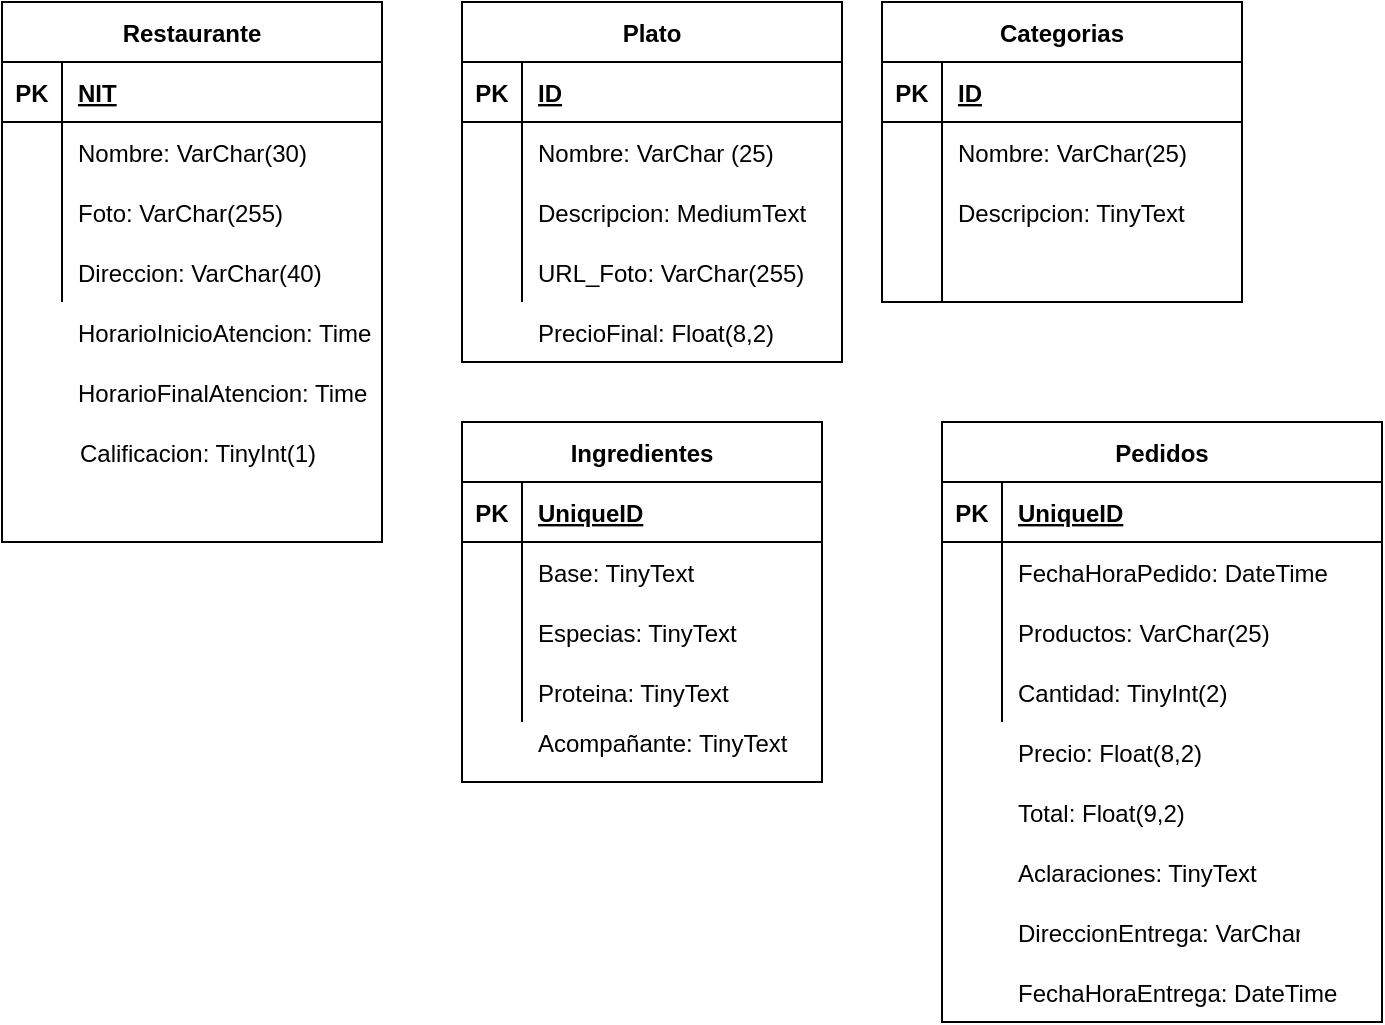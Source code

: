 <mxfile version="17.0.0" type="device"><diagram id="cMsAkslyMhFQ_AmRZyN1" name="Page-1"><mxGraphModel dx="593" dy="383" grid="1" gridSize="10" guides="1" tooltips="1" connect="1" arrows="1" fold="1" page="1" pageScale="1" pageWidth="827" pageHeight="1169" math="0" shadow="0"><root><mxCell id="0"/><mxCell id="1" parent="0"/><mxCell id="NtV9yOvDJPRlk4vsXN9Z-1" value="Restaurante" style="shape=table;startSize=30;container=1;collapsible=1;childLayout=tableLayout;fixedRows=1;rowLines=0;fontStyle=1;align=center;resizeLast=1;" vertex="1" parent="1"><mxGeometry x="10" y="200" width="190" height="270" as="geometry"/></mxCell><mxCell id="NtV9yOvDJPRlk4vsXN9Z-2" value="" style="shape=tableRow;horizontal=0;startSize=0;swimlaneHead=0;swimlaneBody=0;fillColor=none;collapsible=0;dropTarget=0;points=[[0,0.5],[1,0.5]];portConstraint=eastwest;top=0;left=0;right=0;bottom=1;" vertex="1" parent="NtV9yOvDJPRlk4vsXN9Z-1"><mxGeometry y="30" width="190" height="30" as="geometry"/></mxCell><mxCell id="NtV9yOvDJPRlk4vsXN9Z-3" value="PK" style="shape=partialRectangle;connectable=0;fillColor=none;top=0;left=0;bottom=0;right=0;fontStyle=1;overflow=hidden;" vertex="1" parent="NtV9yOvDJPRlk4vsXN9Z-2"><mxGeometry width="30" height="30" as="geometry"><mxRectangle width="30" height="30" as="alternateBounds"/></mxGeometry></mxCell><mxCell id="NtV9yOvDJPRlk4vsXN9Z-4" value="NIT" style="shape=partialRectangle;connectable=0;fillColor=none;top=0;left=0;bottom=0;right=0;align=left;spacingLeft=6;fontStyle=5;overflow=hidden;" vertex="1" parent="NtV9yOvDJPRlk4vsXN9Z-2"><mxGeometry x="30" width="160" height="30" as="geometry"><mxRectangle width="160" height="30" as="alternateBounds"/></mxGeometry></mxCell><mxCell id="NtV9yOvDJPRlk4vsXN9Z-5" value="" style="shape=tableRow;horizontal=0;startSize=0;swimlaneHead=0;swimlaneBody=0;fillColor=none;collapsible=0;dropTarget=0;points=[[0,0.5],[1,0.5]];portConstraint=eastwest;top=0;left=0;right=0;bottom=0;" vertex="1" parent="NtV9yOvDJPRlk4vsXN9Z-1"><mxGeometry y="60" width="190" height="30" as="geometry"/></mxCell><mxCell id="NtV9yOvDJPRlk4vsXN9Z-6" value="" style="shape=partialRectangle;connectable=0;fillColor=none;top=0;left=0;bottom=0;right=0;editable=1;overflow=hidden;" vertex="1" parent="NtV9yOvDJPRlk4vsXN9Z-5"><mxGeometry width="30" height="30" as="geometry"><mxRectangle width="30" height="30" as="alternateBounds"/></mxGeometry></mxCell><mxCell id="NtV9yOvDJPRlk4vsXN9Z-7" value="Nombre: VarChar(30)" style="shape=partialRectangle;connectable=0;fillColor=none;top=0;left=0;bottom=0;right=0;align=left;spacingLeft=6;overflow=hidden;" vertex="1" parent="NtV9yOvDJPRlk4vsXN9Z-5"><mxGeometry x="30" width="160" height="30" as="geometry"><mxRectangle width="160" height="30" as="alternateBounds"/></mxGeometry></mxCell><mxCell id="NtV9yOvDJPRlk4vsXN9Z-8" value="" style="shape=tableRow;horizontal=0;startSize=0;swimlaneHead=0;swimlaneBody=0;fillColor=none;collapsible=0;dropTarget=0;points=[[0,0.5],[1,0.5]];portConstraint=eastwest;top=0;left=0;right=0;bottom=0;" vertex="1" parent="NtV9yOvDJPRlk4vsXN9Z-1"><mxGeometry y="90" width="190" height="30" as="geometry"/></mxCell><mxCell id="NtV9yOvDJPRlk4vsXN9Z-9" value="" style="shape=partialRectangle;connectable=0;fillColor=none;top=0;left=0;bottom=0;right=0;editable=1;overflow=hidden;" vertex="1" parent="NtV9yOvDJPRlk4vsXN9Z-8"><mxGeometry width="30" height="30" as="geometry"><mxRectangle width="30" height="30" as="alternateBounds"/></mxGeometry></mxCell><mxCell id="NtV9yOvDJPRlk4vsXN9Z-10" value="Foto: VarChar(255)" style="shape=partialRectangle;connectable=0;fillColor=none;top=0;left=0;bottom=0;right=0;align=left;spacingLeft=6;overflow=hidden;" vertex="1" parent="NtV9yOvDJPRlk4vsXN9Z-8"><mxGeometry x="30" width="160" height="30" as="geometry"><mxRectangle width="160" height="30" as="alternateBounds"/></mxGeometry></mxCell><mxCell id="NtV9yOvDJPRlk4vsXN9Z-11" value="" style="shape=tableRow;horizontal=0;startSize=0;swimlaneHead=0;swimlaneBody=0;fillColor=none;collapsible=0;dropTarget=0;points=[[0,0.5],[1,0.5]];portConstraint=eastwest;top=0;left=0;right=0;bottom=0;" vertex="1" parent="NtV9yOvDJPRlk4vsXN9Z-1"><mxGeometry y="120" width="190" height="30" as="geometry"/></mxCell><mxCell id="NtV9yOvDJPRlk4vsXN9Z-12" value="" style="shape=partialRectangle;connectable=0;fillColor=none;top=0;left=0;bottom=0;right=0;editable=1;overflow=hidden;" vertex="1" parent="NtV9yOvDJPRlk4vsXN9Z-11"><mxGeometry width="30" height="30" as="geometry"><mxRectangle width="30" height="30" as="alternateBounds"/></mxGeometry></mxCell><mxCell id="NtV9yOvDJPRlk4vsXN9Z-13" value="Direccion: VarChar(40)" style="shape=partialRectangle;connectable=0;fillColor=none;top=0;left=0;bottom=0;right=0;align=left;spacingLeft=6;overflow=hidden;" vertex="1" parent="NtV9yOvDJPRlk4vsXN9Z-11"><mxGeometry x="30" width="160" height="30" as="geometry"><mxRectangle width="160" height="30" as="alternateBounds"/></mxGeometry></mxCell><mxCell id="NtV9yOvDJPRlk4vsXN9Z-14" value="HorarioInicioAtencion: Time" style="shape=partialRectangle;connectable=0;fillColor=none;top=0;left=0;bottom=0;right=0;align=left;spacingLeft=6;overflow=hidden;" vertex="1" parent="1"><mxGeometry x="40" y="350" width="160" height="30" as="geometry"><mxRectangle width="150" height="30" as="alternateBounds"/></mxGeometry></mxCell><mxCell id="NtV9yOvDJPRlk4vsXN9Z-15" value="Calificacion: TinyInt(1)" style="shape=partialRectangle;connectable=0;fillColor=none;top=0;left=0;bottom=0;right=0;align=left;spacingLeft=6;overflow=hidden;" vertex="1" parent="1"><mxGeometry x="41" y="410" width="150" height="30" as="geometry"><mxRectangle width="150" height="30" as="alternateBounds"/></mxGeometry></mxCell><mxCell id="NtV9yOvDJPRlk4vsXN9Z-16" value="HorarioFinalAtencion: Time" style="shape=partialRectangle;connectable=0;fillColor=none;top=0;left=0;bottom=0;right=0;align=left;spacingLeft=6;overflow=hidden;" vertex="1" parent="1"><mxGeometry x="40" y="380" width="160" height="30" as="geometry"><mxRectangle width="150" height="30" as="alternateBounds"/></mxGeometry></mxCell><mxCell id="NtV9yOvDJPRlk4vsXN9Z-17" value="Plato" style="shape=table;startSize=30;container=1;collapsible=1;childLayout=tableLayout;fixedRows=1;rowLines=0;fontStyle=1;align=center;resizeLast=1;" vertex="1" parent="1"><mxGeometry x="240" y="200" width="190" height="180" as="geometry"/></mxCell><mxCell id="NtV9yOvDJPRlk4vsXN9Z-18" value="" style="shape=tableRow;horizontal=0;startSize=0;swimlaneHead=0;swimlaneBody=0;fillColor=none;collapsible=0;dropTarget=0;points=[[0,0.5],[1,0.5]];portConstraint=eastwest;top=0;left=0;right=0;bottom=1;" vertex="1" parent="NtV9yOvDJPRlk4vsXN9Z-17"><mxGeometry y="30" width="190" height="30" as="geometry"/></mxCell><mxCell id="NtV9yOvDJPRlk4vsXN9Z-19" value="PK" style="shape=partialRectangle;connectable=0;fillColor=none;top=0;left=0;bottom=0;right=0;fontStyle=1;overflow=hidden;" vertex="1" parent="NtV9yOvDJPRlk4vsXN9Z-18"><mxGeometry width="30" height="30" as="geometry"><mxRectangle width="30" height="30" as="alternateBounds"/></mxGeometry></mxCell><mxCell id="NtV9yOvDJPRlk4vsXN9Z-20" value="ID" style="shape=partialRectangle;connectable=0;fillColor=none;top=0;left=0;bottom=0;right=0;align=left;spacingLeft=6;fontStyle=5;overflow=hidden;" vertex="1" parent="NtV9yOvDJPRlk4vsXN9Z-18"><mxGeometry x="30" width="160" height="30" as="geometry"><mxRectangle width="160" height="30" as="alternateBounds"/></mxGeometry></mxCell><mxCell id="NtV9yOvDJPRlk4vsXN9Z-21" value="" style="shape=tableRow;horizontal=0;startSize=0;swimlaneHead=0;swimlaneBody=0;fillColor=none;collapsible=0;dropTarget=0;points=[[0,0.5],[1,0.5]];portConstraint=eastwest;top=0;left=0;right=0;bottom=0;" vertex="1" parent="NtV9yOvDJPRlk4vsXN9Z-17"><mxGeometry y="60" width="190" height="30" as="geometry"/></mxCell><mxCell id="NtV9yOvDJPRlk4vsXN9Z-22" value="" style="shape=partialRectangle;connectable=0;fillColor=none;top=0;left=0;bottom=0;right=0;editable=1;overflow=hidden;" vertex="1" parent="NtV9yOvDJPRlk4vsXN9Z-21"><mxGeometry width="30" height="30" as="geometry"><mxRectangle width="30" height="30" as="alternateBounds"/></mxGeometry></mxCell><mxCell id="NtV9yOvDJPRlk4vsXN9Z-23" value="Nombre: VarChar (25)" style="shape=partialRectangle;connectable=0;fillColor=none;top=0;left=0;bottom=0;right=0;align=left;spacingLeft=6;overflow=hidden;" vertex="1" parent="NtV9yOvDJPRlk4vsXN9Z-21"><mxGeometry x="30" width="160" height="30" as="geometry"><mxRectangle width="160" height="30" as="alternateBounds"/></mxGeometry></mxCell><mxCell id="NtV9yOvDJPRlk4vsXN9Z-24" value="" style="shape=tableRow;horizontal=0;startSize=0;swimlaneHead=0;swimlaneBody=0;fillColor=none;collapsible=0;dropTarget=0;points=[[0,0.5],[1,0.5]];portConstraint=eastwest;top=0;left=0;right=0;bottom=0;" vertex="1" parent="NtV9yOvDJPRlk4vsXN9Z-17"><mxGeometry y="90" width="190" height="30" as="geometry"/></mxCell><mxCell id="NtV9yOvDJPRlk4vsXN9Z-25" value="" style="shape=partialRectangle;connectable=0;fillColor=none;top=0;left=0;bottom=0;right=0;editable=1;overflow=hidden;" vertex="1" parent="NtV9yOvDJPRlk4vsXN9Z-24"><mxGeometry width="30" height="30" as="geometry"><mxRectangle width="30" height="30" as="alternateBounds"/></mxGeometry></mxCell><mxCell id="NtV9yOvDJPRlk4vsXN9Z-26" value="Descripcion: MediumText" style="shape=partialRectangle;connectable=0;fillColor=none;top=0;left=0;bottom=0;right=0;align=left;spacingLeft=6;overflow=hidden;" vertex="1" parent="NtV9yOvDJPRlk4vsXN9Z-24"><mxGeometry x="30" width="160" height="30" as="geometry"><mxRectangle width="160" height="30" as="alternateBounds"/></mxGeometry></mxCell><mxCell id="NtV9yOvDJPRlk4vsXN9Z-27" value="" style="shape=tableRow;horizontal=0;startSize=0;swimlaneHead=0;swimlaneBody=0;fillColor=none;collapsible=0;dropTarget=0;points=[[0,0.5],[1,0.5]];portConstraint=eastwest;top=0;left=0;right=0;bottom=0;" vertex="1" parent="NtV9yOvDJPRlk4vsXN9Z-17"><mxGeometry y="120" width="190" height="30" as="geometry"/></mxCell><mxCell id="NtV9yOvDJPRlk4vsXN9Z-28" value="" style="shape=partialRectangle;connectable=0;fillColor=none;top=0;left=0;bottom=0;right=0;editable=1;overflow=hidden;" vertex="1" parent="NtV9yOvDJPRlk4vsXN9Z-27"><mxGeometry width="30" height="30" as="geometry"><mxRectangle width="30" height="30" as="alternateBounds"/></mxGeometry></mxCell><mxCell id="NtV9yOvDJPRlk4vsXN9Z-29" value="URL_Foto: VarChar(255)" style="shape=partialRectangle;connectable=0;fillColor=none;top=0;left=0;bottom=0;right=0;align=left;spacingLeft=6;overflow=hidden;" vertex="1" parent="NtV9yOvDJPRlk4vsXN9Z-27"><mxGeometry x="30" width="160" height="30" as="geometry"><mxRectangle width="160" height="30" as="alternateBounds"/></mxGeometry></mxCell><mxCell id="NtV9yOvDJPRlk4vsXN9Z-30" value="PrecioFinal: Float(8,2)" style="shape=partialRectangle;connectable=0;fillColor=none;top=0;left=0;bottom=0;right=0;align=left;spacingLeft=6;overflow=hidden;" vertex="1" parent="1"><mxGeometry x="270" y="350" width="150" height="30" as="geometry"><mxRectangle width="150" height="30" as="alternateBounds"/></mxGeometry></mxCell><mxCell id="NtV9yOvDJPRlk4vsXN9Z-31" value="Categorias" style="shape=table;startSize=30;container=1;collapsible=1;childLayout=tableLayout;fixedRows=1;rowLines=0;fontStyle=1;align=center;resizeLast=1;" vertex="1" parent="1"><mxGeometry x="450" y="200" width="180" height="150" as="geometry"/></mxCell><mxCell id="NtV9yOvDJPRlk4vsXN9Z-32" value="" style="shape=tableRow;horizontal=0;startSize=0;swimlaneHead=0;swimlaneBody=0;fillColor=none;collapsible=0;dropTarget=0;points=[[0,0.5],[1,0.5]];portConstraint=eastwest;top=0;left=0;right=0;bottom=1;" vertex="1" parent="NtV9yOvDJPRlk4vsXN9Z-31"><mxGeometry y="30" width="180" height="30" as="geometry"/></mxCell><mxCell id="NtV9yOvDJPRlk4vsXN9Z-33" value="PK" style="shape=partialRectangle;connectable=0;fillColor=none;top=0;left=0;bottom=0;right=0;fontStyle=1;overflow=hidden;" vertex="1" parent="NtV9yOvDJPRlk4vsXN9Z-32"><mxGeometry width="30" height="30" as="geometry"><mxRectangle width="30" height="30" as="alternateBounds"/></mxGeometry></mxCell><mxCell id="NtV9yOvDJPRlk4vsXN9Z-34" value="ID" style="shape=partialRectangle;connectable=0;fillColor=none;top=0;left=0;bottom=0;right=0;align=left;spacingLeft=6;fontStyle=5;overflow=hidden;" vertex="1" parent="NtV9yOvDJPRlk4vsXN9Z-32"><mxGeometry x="30" width="150" height="30" as="geometry"><mxRectangle width="150" height="30" as="alternateBounds"/></mxGeometry></mxCell><mxCell id="NtV9yOvDJPRlk4vsXN9Z-35" value="" style="shape=tableRow;horizontal=0;startSize=0;swimlaneHead=0;swimlaneBody=0;fillColor=none;collapsible=0;dropTarget=0;points=[[0,0.5],[1,0.5]];portConstraint=eastwest;top=0;left=0;right=0;bottom=0;" vertex="1" parent="NtV9yOvDJPRlk4vsXN9Z-31"><mxGeometry y="60" width="180" height="30" as="geometry"/></mxCell><mxCell id="NtV9yOvDJPRlk4vsXN9Z-36" value="" style="shape=partialRectangle;connectable=0;fillColor=none;top=0;left=0;bottom=0;right=0;editable=1;overflow=hidden;" vertex="1" parent="NtV9yOvDJPRlk4vsXN9Z-35"><mxGeometry width="30" height="30" as="geometry"><mxRectangle width="30" height="30" as="alternateBounds"/></mxGeometry></mxCell><mxCell id="NtV9yOvDJPRlk4vsXN9Z-37" value="Nombre: VarChar(25)" style="shape=partialRectangle;connectable=0;fillColor=none;top=0;left=0;bottom=0;right=0;align=left;spacingLeft=6;overflow=hidden;" vertex="1" parent="NtV9yOvDJPRlk4vsXN9Z-35"><mxGeometry x="30" width="150" height="30" as="geometry"><mxRectangle width="150" height="30" as="alternateBounds"/></mxGeometry></mxCell><mxCell id="NtV9yOvDJPRlk4vsXN9Z-38" value="" style="shape=tableRow;horizontal=0;startSize=0;swimlaneHead=0;swimlaneBody=0;fillColor=none;collapsible=0;dropTarget=0;points=[[0,0.5],[1,0.5]];portConstraint=eastwest;top=0;left=0;right=0;bottom=0;" vertex="1" parent="NtV9yOvDJPRlk4vsXN9Z-31"><mxGeometry y="90" width="180" height="30" as="geometry"/></mxCell><mxCell id="NtV9yOvDJPRlk4vsXN9Z-39" value="" style="shape=partialRectangle;connectable=0;fillColor=none;top=0;left=0;bottom=0;right=0;editable=1;overflow=hidden;" vertex="1" parent="NtV9yOvDJPRlk4vsXN9Z-38"><mxGeometry width="30" height="30" as="geometry"><mxRectangle width="30" height="30" as="alternateBounds"/></mxGeometry></mxCell><mxCell id="NtV9yOvDJPRlk4vsXN9Z-40" value="Descripcion: TinyText" style="shape=partialRectangle;connectable=0;fillColor=none;top=0;left=0;bottom=0;right=0;align=left;spacingLeft=6;overflow=hidden;" vertex="1" parent="NtV9yOvDJPRlk4vsXN9Z-38"><mxGeometry x="30" width="150" height="30" as="geometry"><mxRectangle width="150" height="30" as="alternateBounds"/></mxGeometry></mxCell><mxCell id="NtV9yOvDJPRlk4vsXN9Z-41" value="" style="shape=tableRow;horizontal=0;startSize=0;swimlaneHead=0;swimlaneBody=0;fillColor=none;collapsible=0;dropTarget=0;points=[[0,0.5],[1,0.5]];portConstraint=eastwest;top=0;left=0;right=0;bottom=0;" vertex="1" parent="NtV9yOvDJPRlk4vsXN9Z-31"><mxGeometry y="120" width="180" height="30" as="geometry"/></mxCell><mxCell id="NtV9yOvDJPRlk4vsXN9Z-42" value="" style="shape=partialRectangle;connectable=0;fillColor=none;top=0;left=0;bottom=0;right=0;editable=1;overflow=hidden;" vertex="1" parent="NtV9yOvDJPRlk4vsXN9Z-41"><mxGeometry width="30" height="30" as="geometry"><mxRectangle width="30" height="30" as="alternateBounds"/></mxGeometry></mxCell><mxCell id="NtV9yOvDJPRlk4vsXN9Z-43" value="" style="shape=partialRectangle;connectable=0;fillColor=none;top=0;left=0;bottom=0;right=0;align=left;spacingLeft=6;overflow=hidden;" vertex="1" parent="NtV9yOvDJPRlk4vsXN9Z-41"><mxGeometry x="30" width="150" height="30" as="geometry"><mxRectangle width="150" height="30" as="alternateBounds"/></mxGeometry></mxCell><mxCell id="NtV9yOvDJPRlk4vsXN9Z-44" value="Ingredientes" style="shape=table;startSize=30;container=1;collapsible=1;childLayout=tableLayout;fixedRows=1;rowLines=0;fontStyle=1;align=center;resizeLast=1;" vertex="1" parent="1"><mxGeometry x="240" y="410" width="180" height="180" as="geometry"/></mxCell><mxCell id="NtV9yOvDJPRlk4vsXN9Z-45" value="" style="shape=tableRow;horizontal=0;startSize=0;swimlaneHead=0;swimlaneBody=0;fillColor=none;collapsible=0;dropTarget=0;points=[[0,0.5],[1,0.5]];portConstraint=eastwest;top=0;left=0;right=0;bottom=1;" vertex="1" parent="NtV9yOvDJPRlk4vsXN9Z-44"><mxGeometry y="30" width="180" height="30" as="geometry"/></mxCell><mxCell id="NtV9yOvDJPRlk4vsXN9Z-46" value="PK" style="shape=partialRectangle;connectable=0;fillColor=none;top=0;left=0;bottom=0;right=0;fontStyle=1;overflow=hidden;" vertex="1" parent="NtV9yOvDJPRlk4vsXN9Z-45"><mxGeometry width="30" height="30" as="geometry"><mxRectangle width="30" height="30" as="alternateBounds"/></mxGeometry></mxCell><mxCell id="NtV9yOvDJPRlk4vsXN9Z-47" value="UniqueID" style="shape=partialRectangle;connectable=0;fillColor=none;top=0;left=0;bottom=0;right=0;align=left;spacingLeft=6;fontStyle=5;overflow=hidden;" vertex="1" parent="NtV9yOvDJPRlk4vsXN9Z-45"><mxGeometry x="30" width="150" height="30" as="geometry"><mxRectangle width="150" height="30" as="alternateBounds"/></mxGeometry></mxCell><mxCell id="NtV9yOvDJPRlk4vsXN9Z-48" value="" style="shape=tableRow;horizontal=0;startSize=0;swimlaneHead=0;swimlaneBody=0;fillColor=none;collapsible=0;dropTarget=0;points=[[0,0.5],[1,0.5]];portConstraint=eastwest;top=0;left=0;right=0;bottom=0;" vertex="1" parent="NtV9yOvDJPRlk4vsXN9Z-44"><mxGeometry y="60" width="180" height="30" as="geometry"/></mxCell><mxCell id="NtV9yOvDJPRlk4vsXN9Z-49" value="" style="shape=partialRectangle;connectable=0;fillColor=none;top=0;left=0;bottom=0;right=0;editable=1;overflow=hidden;" vertex="1" parent="NtV9yOvDJPRlk4vsXN9Z-48"><mxGeometry width="30" height="30" as="geometry"><mxRectangle width="30" height="30" as="alternateBounds"/></mxGeometry></mxCell><mxCell id="NtV9yOvDJPRlk4vsXN9Z-50" value="Base: TinyText" style="shape=partialRectangle;connectable=0;fillColor=none;top=0;left=0;bottom=0;right=0;align=left;spacingLeft=6;overflow=hidden;" vertex="1" parent="NtV9yOvDJPRlk4vsXN9Z-48"><mxGeometry x="30" width="150" height="30" as="geometry"><mxRectangle width="150" height="30" as="alternateBounds"/></mxGeometry></mxCell><mxCell id="NtV9yOvDJPRlk4vsXN9Z-51" value="" style="shape=tableRow;horizontal=0;startSize=0;swimlaneHead=0;swimlaneBody=0;fillColor=none;collapsible=0;dropTarget=0;points=[[0,0.5],[1,0.5]];portConstraint=eastwest;top=0;left=0;right=0;bottom=0;" vertex="1" parent="NtV9yOvDJPRlk4vsXN9Z-44"><mxGeometry y="90" width="180" height="30" as="geometry"/></mxCell><mxCell id="NtV9yOvDJPRlk4vsXN9Z-52" value="" style="shape=partialRectangle;connectable=0;fillColor=none;top=0;left=0;bottom=0;right=0;editable=1;overflow=hidden;" vertex="1" parent="NtV9yOvDJPRlk4vsXN9Z-51"><mxGeometry width="30" height="30" as="geometry"><mxRectangle width="30" height="30" as="alternateBounds"/></mxGeometry></mxCell><mxCell id="NtV9yOvDJPRlk4vsXN9Z-53" value="Especias: TinyText" style="shape=partialRectangle;connectable=0;fillColor=none;top=0;left=0;bottom=0;right=0;align=left;spacingLeft=6;overflow=hidden;" vertex="1" parent="NtV9yOvDJPRlk4vsXN9Z-51"><mxGeometry x="30" width="150" height="30" as="geometry"><mxRectangle width="150" height="30" as="alternateBounds"/></mxGeometry></mxCell><mxCell id="NtV9yOvDJPRlk4vsXN9Z-54" value="" style="shape=tableRow;horizontal=0;startSize=0;swimlaneHead=0;swimlaneBody=0;fillColor=none;collapsible=0;dropTarget=0;points=[[0,0.5],[1,0.5]];portConstraint=eastwest;top=0;left=0;right=0;bottom=0;" vertex="1" parent="NtV9yOvDJPRlk4vsXN9Z-44"><mxGeometry y="120" width="180" height="30" as="geometry"/></mxCell><mxCell id="NtV9yOvDJPRlk4vsXN9Z-55" value="" style="shape=partialRectangle;connectable=0;fillColor=none;top=0;left=0;bottom=0;right=0;editable=1;overflow=hidden;" vertex="1" parent="NtV9yOvDJPRlk4vsXN9Z-54"><mxGeometry width="30" height="30" as="geometry"><mxRectangle width="30" height="30" as="alternateBounds"/></mxGeometry></mxCell><mxCell id="NtV9yOvDJPRlk4vsXN9Z-56" value="Proteina: TinyText" style="shape=partialRectangle;connectable=0;fillColor=none;top=0;left=0;bottom=0;right=0;align=left;spacingLeft=6;overflow=hidden;" vertex="1" parent="NtV9yOvDJPRlk4vsXN9Z-54"><mxGeometry x="30" width="150" height="30" as="geometry"><mxRectangle width="150" height="30" as="alternateBounds"/></mxGeometry></mxCell><mxCell id="NtV9yOvDJPRlk4vsXN9Z-57" value="Acompañante: TinyText" style="shape=partialRectangle;connectable=0;fillColor=none;top=0;left=0;bottom=0;right=0;align=left;spacingLeft=6;overflow=hidden;" vertex="1" parent="1"><mxGeometry x="270" y="555" width="150" height="30" as="geometry"><mxRectangle width="150" height="30" as="alternateBounds"/></mxGeometry></mxCell><mxCell id="NtV9yOvDJPRlk4vsXN9Z-58" value="Pedidos" style="shape=table;startSize=30;container=1;collapsible=1;childLayout=tableLayout;fixedRows=1;rowLines=0;fontStyle=1;align=center;resizeLast=1;" vertex="1" parent="1"><mxGeometry x="480" y="410" width="220" height="300" as="geometry"/></mxCell><mxCell id="NtV9yOvDJPRlk4vsXN9Z-59" value="" style="shape=tableRow;horizontal=0;startSize=0;swimlaneHead=0;swimlaneBody=0;fillColor=none;collapsible=0;dropTarget=0;points=[[0,0.5],[1,0.5]];portConstraint=eastwest;top=0;left=0;right=0;bottom=1;" vertex="1" parent="NtV9yOvDJPRlk4vsXN9Z-58"><mxGeometry y="30" width="220" height="30" as="geometry"/></mxCell><mxCell id="NtV9yOvDJPRlk4vsXN9Z-60" value="PK" style="shape=partialRectangle;connectable=0;fillColor=none;top=0;left=0;bottom=0;right=0;fontStyle=1;overflow=hidden;" vertex="1" parent="NtV9yOvDJPRlk4vsXN9Z-59"><mxGeometry width="30" height="30" as="geometry"><mxRectangle width="30" height="30" as="alternateBounds"/></mxGeometry></mxCell><mxCell id="NtV9yOvDJPRlk4vsXN9Z-61" value="UniqueID" style="shape=partialRectangle;connectable=0;fillColor=none;top=0;left=0;bottom=0;right=0;align=left;spacingLeft=6;fontStyle=5;overflow=hidden;" vertex="1" parent="NtV9yOvDJPRlk4vsXN9Z-59"><mxGeometry x="30" width="190" height="30" as="geometry"><mxRectangle width="190" height="30" as="alternateBounds"/></mxGeometry></mxCell><mxCell id="NtV9yOvDJPRlk4vsXN9Z-62" value="" style="shape=tableRow;horizontal=0;startSize=0;swimlaneHead=0;swimlaneBody=0;fillColor=none;collapsible=0;dropTarget=0;points=[[0,0.5],[1,0.5]];portConstraint=eastwest;top=0;left=0;right=0;bottom=0;" vertex="1" parent="NtV9yOvDJPRlk4vsXN9Z-58"><mxGeometry y="60" width="220" height="30" as="geometry"/></mxCell><mxCell id="NtV9yOvDJPRlk4vsXN9Z-63" value="" style="shape=partialRectangle;connectable=0;fillColor=none;top=0;left=0;bottom=0;right=0;editable=1;overflow=hidden;" vertex="1" parent="NtV9yOvDJPRlk4vsXN9Z-62"><mxGeometry width="30" height="30" as="geometry"><mxRectangle width="30" height="30" as="alternateBounds"/></mxGeometry></mxCell><mxCell id="NtV9yOvDJPRlk4vsXN9Z-64" value="FechaHoraPedido: DateTime" style="shape=partialRectangle;connectable=0;fillColor=none;top=0;left=0;bottom=0;right=0;align=left;spacingLeft=6;overflow=hidden;" vertex="1" parent="NtV9yOvDJPRlk4vsXN9Z-62"><mxGeometry x="30" width="190" height="30" as="geometry"><mxRectangle width="190" height="30" as="alternateBounds"/></mxGeometry></mxCell><mxCell id="NtV9yOvDJPRlk4vsXN9Z-65" value="" style="shape=tableRow;horizontal=0;startSize=0;swimlaneHead=0;swimlaneBody=0;fillColor=none;collapsible=0;dropTarget=0;points=[[0,0.5],[1,0.5]];portConstraint=eastwest;top=0;left=0;right=0;bottom=0;" vertex="1" parent="NtV9yOvDJPRlk4vsXN9Z-58"><mxGeometry y="90" width="220" height="30" as="geometry"/></mxCell><mxCell id="NtV9yOvDJPRlk4vsXN9Z-66" value="" style="shape=partialRectangle;connectable=0;fillColor=none;top=0;left=0;bottom=0;right=0;editable=1;overflow=hidden;" vertex="1" parent="NtV9yOvDJPRlk4vsXN9Z-65"><mxGeometry width="30" height="30" as="geometry"><mxRectangle width="30" height="30" as="alternateBounds"/></mxGeometry></mxCell><mxCell id="NtV9yOvDJPRlk4vsXN9Z-67" value="Productos: VarChar(25)" style="shape=partialRectangle;connectable=0;fillColor=none;top=0;left=0;bottom=0;right=0;align=left;spacingLeft=6;overflow=hidden;" vertex="1" parent="NtV9yOvDJPRlk4vsXN9Z-65"><mxGeometry x="30" width="190" height="30" as="geometry"><mxRectangle width="190" height="30" as="alternateBounds"/></mxGeometry></mxCell><mxCell id="NtV9yOvDJPRlk4vsXN9Z-68" value="" style="shape=tableRow;horizontal=0;startSize=0;swimlaneHead=0;swimlaneBody=0;fillColor=none;collapsible=0;dropTarget=0;points=[[0,0.5],[1,0.5]];portConstraint=eastwest;top=0;left=0;right=0;bottom=0;" vertex="1" parent="NtV9yOvDJPRlk4vsXN9Z-58"><mxGeometry y="120" width="220" height="30" as="geometry"/></mxCell><mxCell id="NtV9yOvDJPRlk4vsXN9Z-69" value="" style="shape=partialRectangle;connectable=0;fillColor=none;top=0;left=0;bottom=0;right=0;editable=1;overflow=hidden;" vertex="1" parent="NtV9yOvDJPRlk4vsXN9Z-68"><mxGeometry width="30" height="30" as="geometry"><mxRectangle width="30" height="30" as="alternateBounds"/></mxGeometry></mxCell><mxCell id="NtV9yOvDJPRlk4vsXN9Z-70" value="Cantidad: TinyInt(2)" style="shape=partialRectangle;connectable=0;fillColor=none;top=0;left=0;bottom=0;right=0;align=left;spacingLeft=6;overflow=hidden;" vertex="1" parent="NtV9yOvDJPRlk4vsXN9Z-68"><mxGeometry x="30" width="190" height="30" as="geometry"><mxRectangle width="190" height="30" as="alternateBounds"/></mxGeometry></mxCell><mxCell id="NtV9yOvDJPRlk4vsXN9Z-71" value="Precio: Float(8,2)" style="shape=partialRectangle;connectable=0;fillColor=none;top=0;left=0;bottom=0;right=0;align=left;spacingLeft=6;overflow=hidden;" vertex="1" parent="1"><mxGeometry x="510" y="560" width="150" height="30" as="geometry"><mxRectangle width="150" height="30" as="alternateBounds"/></mxGeometry></mxCell><mxCell id="NtV9yOvDJPRlk4vsXN9Z-72" value="Total: Float(9,2)" style="shape=partialRectangle;connectable=0;fillColor=none;top=0;left=0;bottom=0;right=0;align=left;spacingLeft=6;overflow=hidden;" vertex="1" parent="1"><mxGeometry x="510" y="590" width="150" height="30" as="geometry"><mxRectangle width="150" height="30" as="alternateBounds"/></mxGeometry></mxCell><mxCell id="NtV9yOvDJPRlk4vsXN9Z-86" value="Aclaraciones: TinyText" style="shape=partialRectangle;connectable=0;fillColor=none;top=0;left=0;bottom=0;right=0;align=left;spacingLeft=6;overflow=hidden;" vertex="1" parent="1"><mxGeometry x="510" y="620" width="150" height="30" as="geometry"><mxRectangle width="150" height="30" as="alternateBounds"/></mxGeometry></mxCell><mxCell id="NtV9yOvDJPRlk4vsXN9Z-87" value="DireccionEntrega: VarChar(40)" style="shape=partialRectangle;connectable=0;fillColor=none;top=0;left=0;bottom=0;right=0;align=left;spacingLeft=6;overflow=hidden;" vertex="1" parent="1"><mxGeometry x="510" y="650" width="150" height="30" as="geometry"><mxRectangle width="150" height="30" as="alternateBounds"/></mxGeometry></mxCell><mxCell id="NtV9yOvDJPRlk4vsXN9Z-88" value="FechaHoraEntrega: DateTime" style="shape=partialRectangle;connectable=0;fillColor=none;top=0;left=0;bottom=0;right=0;align=left;spacingLeft=6;overflow=hidden;" vertex="1" parent="1"><mxGeometry x="510" y="680" width="170" height="30" as="geometry"><mxRectangle width="150" height="30" as="alternateBounds"/></mxGeometry></mxCell></root></mxGraphModel></diagram></mxfile>